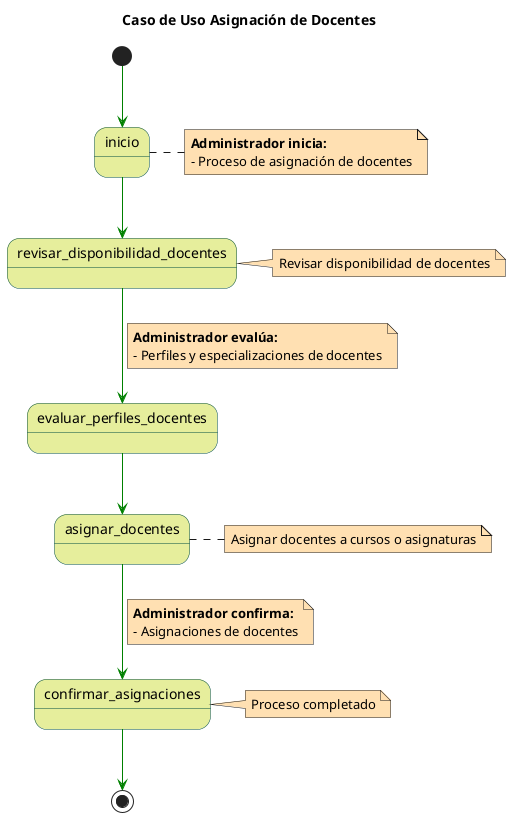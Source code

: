 @startuml

skinparam state {
  BackgroundColor #e6ee9c
  BorderColor #004d40
}

skinparam note {
  BackgroundColor #ffe0b2
}

skinparam linetype polyline

title Caso de Uso Asignación de Docentes

[*] -[#green]-> inicio
note right of inicio
  **Administrador inicia:**
  - Proceso de asignación de docentes
end note

inicio -[#green]-> revisar_disponibilidad_docentes
note right of revisar_disponibilidad_docentes
  Revisar disponibilidad de docentes
end note

revisar_disponibilidad_docentes -[#green]-> evaluar_perfiles_docentes
note on link
  **Administrador evalúa:**
  - Perfiles y especializaciones de docentes
end note

evaluar_perfiles_docentes -[#green]-> asignar_docentes
note right of asignar_docentes
  Asignar docentes a cursos o asignaturas
end note

asignar_docentes -[#green]-> confirmar_asignaciones
note on link
  **Administrador confirma:**
  - Asignaciones de docentes
end note

confirmar_asignaciones -[#green]-> [*]
note right of confirmar_asignaciones
  Proceso completado
end note

@enduml
